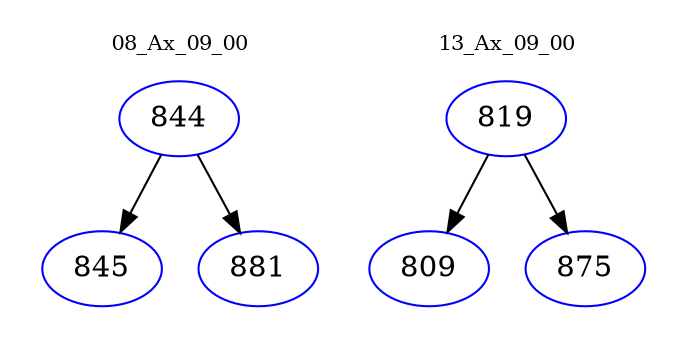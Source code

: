 digraph{
subgraph cluster_0 {
color = white
label = "08_Ax_09_00";
fontsize=10;
T0_844 [label="844", color="blue"]
T0_844 -> T0_845 [color="black"]
T0_845 [label="845", color="blue"]
T0_844 -> T0_881 [color="black"]
T0_881 [label="881", color="blue"]
}
subgraph cluster_1 {
color = white
label = "13_Ax_09_00";
fontsize=10;
T1_819 [label="819", color="blue"]
T1_819 -> T1_809 [color="black"]
T1_809 [label="809", color="blue"]
T1_819 -> T1_875 [color="black"]
T1_875 [label="875", color="blue"]
}
}
